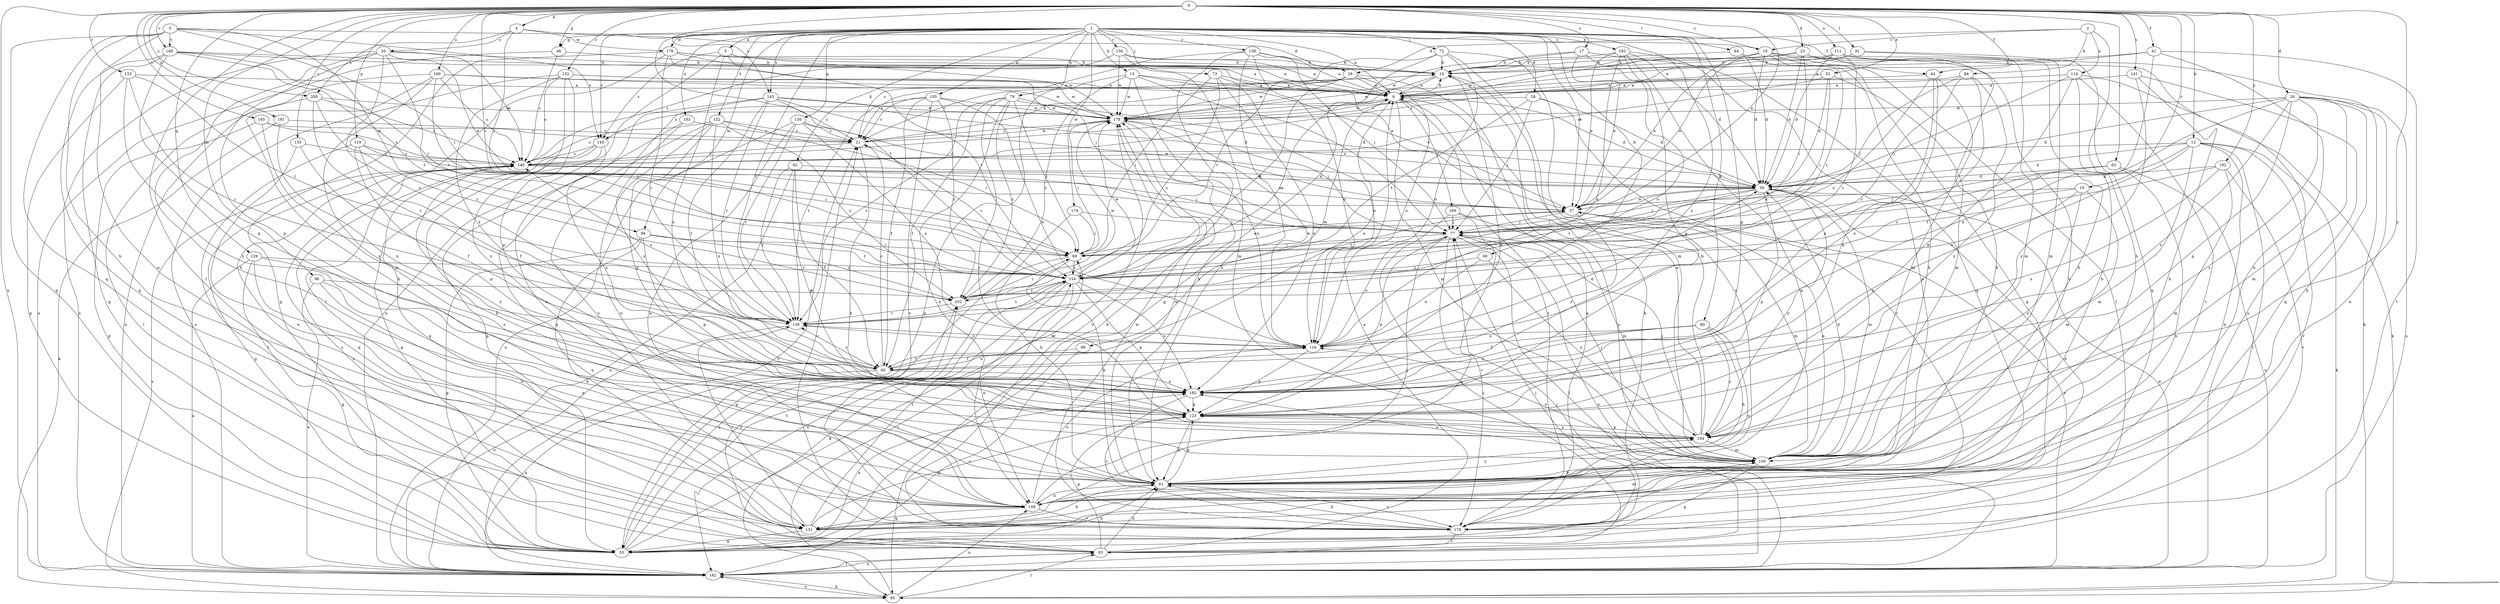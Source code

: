 strict digraph  {
0;
1;
2;
3;
4;
5;
6;
12;
13;
14;
15;
17;
18;
20;
21;
23;
26;
28;
29;
30;
32;
37;
41;
44;
45;
46;
53;
60;
61;
63;
64;
69;
72;
73;
77;
78;
80;
82;
84;
85;
91;
93;
96;
98;
99;
100;
105;
108;
111;
114;
116;
119;
123;
129;
130;
131;
132;
133;
135;
136;
138;
139;
141;
143;
145;
146;
152;
154;
160;
162;
165;
168;
169;
170;
174;
176;
178;
181;
182;
183;
185;
192;
194;
200;
202;
0 -> 4  [label=a];
0 -> 12  [label=b];
0 -> 15  [label=c];
0 -> 17  [label=c];
0 -> 18  [label=c];
0 -> 23  [label=d];
0 -> 26  [label=d];
0 -> 32  [label=e];
0 -> 37  [label=e];
0 -> 41  [label=f];
0 -> 44  [label=f];
0 -> 46  [label=g];
0 -> 63  [label=i];
0 -> 64  [label=i];
0 -> 69  [label=i];
0 -> 91  [label=l];
0 -> 93  [label=l];
0 -> 96  [label=m];
0 -> 111  [label=o];
0 -> 119  [label=p];
0 -> 129  [label=q];
0 -> 132  [label=r];
0 -> 133  [label=r];
0 -> 135  [label=r];
0 -> 141  [label=s];
0 -> 143  [label=s];
0 -> 160  [label=u];
0 -> 162  [label=u];
0 -> 165  [label=v];
0 -> 168  [label=v];
0 -> 181  [label=x];
0 -> 192  [label=y];
0 -> 194  [label=y];
0 -> 200  [label=z];
1 -> 5  [label=a];
1 -> 6  [label=a];
1 -> 13  [label=b];
1 -> 28  [label=d];
1 -> 37  [label=e];
1 -> 44  [label=f];
1 -> 46  [label=g];
1 -> 60  [label=h];
1 -> 72  [label=j];
1 -> 73  [label=j];
1 -> 78  [label=k];
1 -> 80  [label=k];
1 -> 82  [label=k];
1 -> 98  [label=m];
1 -> 105  [label=n];
1 -> 123  [label=p];
1 -> 130  [label=q];
1 -> 136  [label=r];
1 -> 138  [label=r];
1 -> 139  [label=r];
1 -> 143  [label=s];
1 -> 145  [label=s];
1 -> 152  [label=t];
1 -> 154  [label=t];
1 -> 174  [label=w];
1 -> 176  [label=w];
1 -> 182  [label=x];
1 -> 183  [label=x];
1 -> 185  [label=x];
2 -> 18  [label=c];
2 -> 29  [label=d];
2 -> 61  [label=h];
2 -> 84  [label=k];
2 -> 114  [label=o];
3 -> 18  [label=c];
3 -> 53  [label=g];
3 -> 61  [label=h];
3 -> 69  [label=i];
3 -> 98  [label=m];
3 -> 108  [label=n];
3 -> 131  [label=q];
3 -> 145  [label=s];
3 -> 168  [label=v];
4 -> 20  [label=c];
4 -> 29  [label=d];
4 -> 77  [label=j];
4 -> 176  [label=w];
4 -> 200  [label=z];
5 -> 14  [label=b];
5 -> 145  [label=s];
5 -> 154  [label=t];
5 -> 162  [label=u];
5 -> 178  [label=w];
5 -> 185  [label=x];
6 -> 14  [label=b];
6 -> 30  [label=d];
6 -> 99  [label=m];
6 -> 100  [label=m];
6 -> 145  [label=s];
6 -> 169  [label=v];
6 -> 170  [label=v];
6 -> 178  [label=w];
12 -> 30  [label=d];
12 -> 85  [label=k];
12 -> 93  [label=l];
12 -> 100  [label=m];
12 -> 108  [label=n];
12 -> 116  [label=o];
12 -> 146  [label=s];
12 -> 170  [label=v];
12 -> 202  [label=z];
13 -> 6  [label=a];
13 -> 37  [label=e];
13 -> 53  [label=g];
13 -> 61  [label=h];
13 -> 77  [label=j];
13 -> 178  [label=w];
13 -> 202  [label=z];
14 -> 6  [label=a];
14 -> 21  [label=c];
14 -> 178  [label=w];
15 -> 37  [label=e];
15 -> 77  [label=j];
15 -> 100  [label=m];
15 -> 185  [label=x];
15 -> 194  [label=y];
17 -> 14  [label=b];
17 -> 37  [label=e];
17 -> 116  [label=o];
17 -> 131  [label=q];
17 -> 178  [label=w];
18 -> 14  [label=b];
18 -> 30  [label=d];
18 -> 37  [label=e];
18 -> 53  [label=g];
18 -> 61  [label=h];
18 -> 93  [label=l];
18 -> 108  [label=n];
18 -> 146  [label=s];
20 -> 14  [label=b];
20 -> 37  [label=e];
20 -> 61  [label=h];
20 -> 123  [label=p];
20 -> 139  [label=r];
20 -> 146  [label=s];
20 -> 154  [label=t];
20 -> 162  [label=u];
21 -> 14  [label=b];
21 -> 61  [label=h];
21 -> 146  [label=s];
21 -> 178  [label=w];
23 -> 14  [label=b];
23 -> 30  [label=d];
23 -> 37  [label=e];
23 -> 61  [label=h];
23 -> 69  [label=i];
23 -> 162  [label=u];
23 -> 178  [label=w];
26 -> 30  [label=d];
26 -> 61  [label=h];
26 -> 69  [label=i];
26 -> 100  [label=m];
26 -> 108  [label=n];
26 -> 123  [label=p];
26 -> 162  [label=u];
26 -> 178  [label=w];
26 -> 185  [label=x];
26 -> 194  [label=y];
28 -> 30  [label=d];
28 -> 77  [label=j];
28 -> 154  [label=t];
28 -> 170  [label=v];
28 -> 178  [label=w];
29 -> 6  [label=a];
29 -> 21  [label=c];
29 -> 116  [label=o];
29 -> 154  [label=t];
29 -> 162  [label=u];
29 -> 178  [label=w];
30 -> 37  [label=e];
30 -> 69  [label=i];
30 -> 77  [label=j];
30 -> 100  [label=m];
30 -> 123  [label=p];
30 -> 154  [label=t];
30 -> 194  [label=y];
32 -> 6  [label=a];
32 -> 30  [label=d];
32 -> 69  [label=i];
32 -> 100  [label=m];
32 -> 146  [label=s];
37 -> 77  [label=j];
37 -> 100  [label=m];
37 -> 154  [label=t];
37 -> 185  [label=x];
41 -> 6  [label=a];
41 -> 14  [label=b];
41 -> 61  [label=h];
41 -> 93  [label=l];
41 -> 185  [label=x];
44 -> 6  [label=a];
44 -> 100  [label=m];
44 -> 123  [label=p];
44 -> 185  [label=x];
44 -> 202  [label=z];
45 -> 6  [label=a];
45 -> 21  [label=c];
45 -> 30  [label=d];
45 -> 116  [label=o];
45 -> 139  [label=r];
45 -> 162  [label=u];
45 -> 185  [label=x];
46 -> 14  [label=b];
46 -> 146  [label=s];
46 -> 162  [label=u];
53 -> 14  [label=b];
53 -> 61  [label=h];
53 -> 77  [label=j];
53 -> 154  [label=t];
53 -> 178  [label=w];
53 -> 185  [label=x];
53 -> 202  [label=z];
60 -> 116  [label=o];
60 -> 154  [label=t];
60 -> 194  [label=y];
61 -> 108  [label=n];
61 -> 123  [label=p];
61 -> 170  [label=v];
61 -> 178  [label=w];
61 -> 194  [label=y];
63 -> 30  [label=d];
63 -> 77  [label=j];
63 -> 108  [label=n];
63 -> 162  [label=u];
64 -> 14  [label=b];
64 -> 30  [label=d];
64 -> 154  [label=t];
69 -> 37  [label=e];
69 -> 53  [label=g];
69 -> 61  [label=h];
69 -> 154  [label=t];
72 -> 14  [label=b];
72 -> 53  [label=g];
72 -> 100  [label=m];
72 -> 116  [label=o];
72 -> 154  [label=t];
72 -> 170  [label=v];
73 -> 6  [label=a];
73 -> 69  [label=i];
73 -> 116  [label=o];
73 -> 185  [label=x];
73 -> 202  [label=z];
77 -> 69  [label=i];
77 -> 93  [label=l];
77 -> 116  [label=o];
77 -> 123  [label=p];
77 -> 131  [label=q];
77 -> 162  [label=u];
78 -> 30  [label=d];
78 -> 45  [label=f];
78 -> 69  [label=i];
78 -> 108  [label=n];
78 -> 139  [label=r];
78 -> 178  [label=w];
78 -> 194  [label=y];
78 -> 202  [label=z];
80 -> 45  [label=f];
80 -> 61  [label=h];
80 -> 108  [label=n];
80 -> 116  [label=o];
80 -> 185  [label=x];
80 -> 194  [label=y];
82 -> 30  [label=d];
82 -> 45  [label=f];
82 -> 123  [label=p];
82 -> 139  [label=r];
82 -> 162  [label=u];
84 -> 6  [label=a];
84 -> 77  [label=j];
84 -> 139  [label=r];
84 -> 185  [label=x];
84 -> 194  [label=y];
85 -> 69  [label=i];
85 -> 93  [label=l];
85 -> 108  [label=n];
85 -> 146  [label=s];
85 -> 162  [label=u];
91 -> 6  [label=a];
91 -> 14  [label=b];
91 -> 85  [label=k];
91 -> 100  [label=m];
93 -> 6  [label=a];
93 -> 61  [label=h];
93 -> 123  [label=p];
93 -> 146  [label=s];
93 -> 162  [label=u];
93 -> 202  [label=z];
96 -> 61  [label=h];
96 -> 108  [label=n];
96 -> 162  [label=u];
96 -> 202  [label=z];
98 -> 53  [label=g];
98 -> 69  [label=i];
98 -> 108  [label=n];
98 -> 123  [label=p];
98 -> 154  [label=t];
98 -> 202  [label=z];
99 -> 45  [label=f];
99 -> 162  [label=u];
100 -> 30  [label=d];
100 -> 37  [label=e];
100 -> 53  [label=g];
100 -> 61  [label=h];
100 -> 77  [label=j];
100 -> 116  [label=o];
100 -> 185  [label=x];
105 -> 21  [label=c];
105 -> 45  [label=f];
105 -> 116  [label=o];
105 -> 139  [label=r];
105 -> 170  [label=v];
105 -> 178  [label=w];
105 -> 202  [label=z];
108 -> 77  [label=j];
108 -> 100  [label=m];
108 -> 116  [label=o];
108 -> 131  [label=q];
108 -> 170  [label=v];
111 -> 14  [label=b];
111 -> 30  [label=d];
111 -> 61  [label=h];
111 -> 100  [label=m];
111 -> 131  [label=q];
111 -> 139  [label=r];
111 -> 146  [label=s];
114 -> 6  [label=a];
114 -> 61  [label=h];
114 -> 77  [label=j];
114 -> 85  [label=k];
114 -> 123  [label=p];
114 -> 170  [label=v];
116 -> 45  [label=f];
116 -> 123  [label=p];
116 -> 139  [label=r];
116 -> 178  [label=w];
119 -> 45  [label=f];
119 -> 69  [label=i];
119 -> 93  [label=l];
119 -> 123  [label=p];
119 -> 146  [label=s];
123 -> 14  [label=b];
123 -> 61  [label=h];
123 -> 194  [label=y];
129 -> 53  [label=g];
129 -> 108  [label=n];
129 -> 154  [label=t];
129 -> 162  [label=u];
129 -> 185  [label=x];
130 -> 21  [label=c];
130 -> 30  [label=d];
130 -> 108  [label=n];
130 -> 116  [label=o];
130 -> 139  [label=r];
130 -> 162  [label=u];
131 -> 53  [label=g];
131 -> 61  [label=h];
131 -> 123  [label=p];
131 -> 139  [label=r];
131 -> 146  [label=s];
131 -> 154  [label=t];
132 -> 6  [label=a];
132 -> 45  [label=f];
132 -> 123  [label=p];
132 -> 146  [label=s];
132 -> 162  [label=u];
132 -> 178  [label=w];
132 -> 194  [label=y];
133 -> 6  [label=a];
133 -> 53  [label=g];
133 -> 139  [label=r];
133 -> 154  [label=t];
133 -> 194  [label=y];
135 -> 45  [label=f];
135 -> 108  [label=n];
135 -> 146  [label=s];
136 -> 6  [label=a];
136 -> 14  [label=b];
136 -> 100  [label=m];
136 -> 146  [label=s];
136 -> 178  [label=w];
138 -> 6  [label=a];
138 -> 14  [label=b];
138 -> 21  [label=c];
138 -> 61  [label=h];
138 -> 77  [label=j];
138 -> 85  [label=k];
138 -> 116  [label=o];
139 -> 116  [label=o];
139 -> 146  [label=s];
139 -> 154  [label=t];
139 -> 162  [label=u];
141 -> 6  [label=a];
141 -> 61  [label=h];
141 -> 131  [label=q];
141 -> 194  [label=y];
143 -> 21  [label=c];
143 -> 30  [label=d];
143 -> 37  [label=e];
143 -> 45  [label=f];
143 -> 108  [label=n];
143 -> 139  [label=r];
143 -> 170  [label=v];
143 -> 178  [label=w];
145 -> 53  [label=g];
145 -> 61  [label=h];
145 -> 131  [label=q];
145 -> 146  [label=s];
145 -> 185  [label=x];
146 -> 30  [label=d];
146 -> 37  [label=e];
146 -> 53  [label=g];
146 -> 77  [label=j];
146 -> 131  [label=q];
146 -> 194  [label=y];
152 -> 21  [label=c];
152 -> 69  [label=i];
152 -> 108  [label=n];
152 -> 123  [label=p];
152 -> 131  [label=q];
152 -> 146  [label=s];
152 -> 185  [label=x];
152 -> 202  [label=z];
154 -> 6  [label=a];
154 -> 21  [label=c];
154 -> 85  [label=k];
154 -> 108  [label=n];
154 -> 123  [label=p];
154 -> 162  [label=u];
154 -> 178  [label=w];
154 -> 185  [label=x];
154 -> 202  [label=z];
160 -> 6  [label=a];
160 -> 61  [label=h];
160 -> 100  [label=m];
160 -> 146  [label=s];
160 -> 154  [label=t];
160 -> 162  [label=u];
160 -> 178  [label=w];
162 -> 21  [label=c];
162 -> 30  [label=d];
162 -> 37  [label=e];
162 -> 77  [label=j];
162 -> 85  [label=k];
162 -> 93  [label=l];
165 -> 21  [label=c];
165 -> 53  [label=g];
165 -> 146  [label=s];
165 -> 185  [label=x];
168 -> 6  [label=a];
168 -> 14  [label=b];
168 -> 53  [label=g];
168 -> 69  [label=i];
168 -> 123  [label=p];
168 -> 131  [label=q];
168 -> 154  [label=t];
169 -> 77  [label=j];
169 -> 100  [label=m];
169 -> 162  [label=u];
169 -> 170  [label=v];
170 -> 6  [label=a];
170 -> 21  [label=c];
170 -> 30  [label=d];
170 -> 61  [label=h];
170 -> 93  [label=l];
170 -> 178  [label=w];
174 -> 61  [label=h];
174 -> 69  [label=i];
174 -> 77  [label=j];
176 -> 6  [label=a];
176 -> 14  [label=b];
176 -> 37  [label=e];
176 -> 53  [label=g];
176 -> 77  [label=j];
176 -> 93  [label=l];
176 -> 139  [label=r];
178 -> 21  [label=c];
178 -> 69  [label=i];
178 -> 77  [label=j];
178 -> 116  [label=o];
178 -> 170  [label=v];
181 -> 21  [label=c];
181 -> 85  [label=k];
181 -> 185  [label=x];
182 -> 14  [label=b];
182 -> 30  [label=d];
182 -> 37  [label=e];
182 -> 108  [label=n];
182 -> 116  [label=o];
182 -> 123  [label=p];
182 -> 131  [label=q];
183 -> 21  [label=c];
183 -> 53  [label=g];
183 -> 185  [label=x];
185 -> 123  [label=p];
185 -> 170  [label=v];
192 -> 30  [label=d];
192 -> 100  [label=m];
192 -> 154  [label=t];
192 -> 170  [label=v];
192 -> 185  [label=x];
194 -> 6  [label=a];
194 -> 14  [label=b];
194 -> 77  [label=j];
194 -> 100  [label=m];
194 -> 123  [label=p];
200 -> 93  [label=l];
200 -> 139  [label=r];
200 -> 146  [label=s];
200 -> 178  [label=w];
200 -> 202  [label=z];
202 -> 69  [label=i];
202 -> 139  [label=r];
202 -> 178  [label=w];
}
